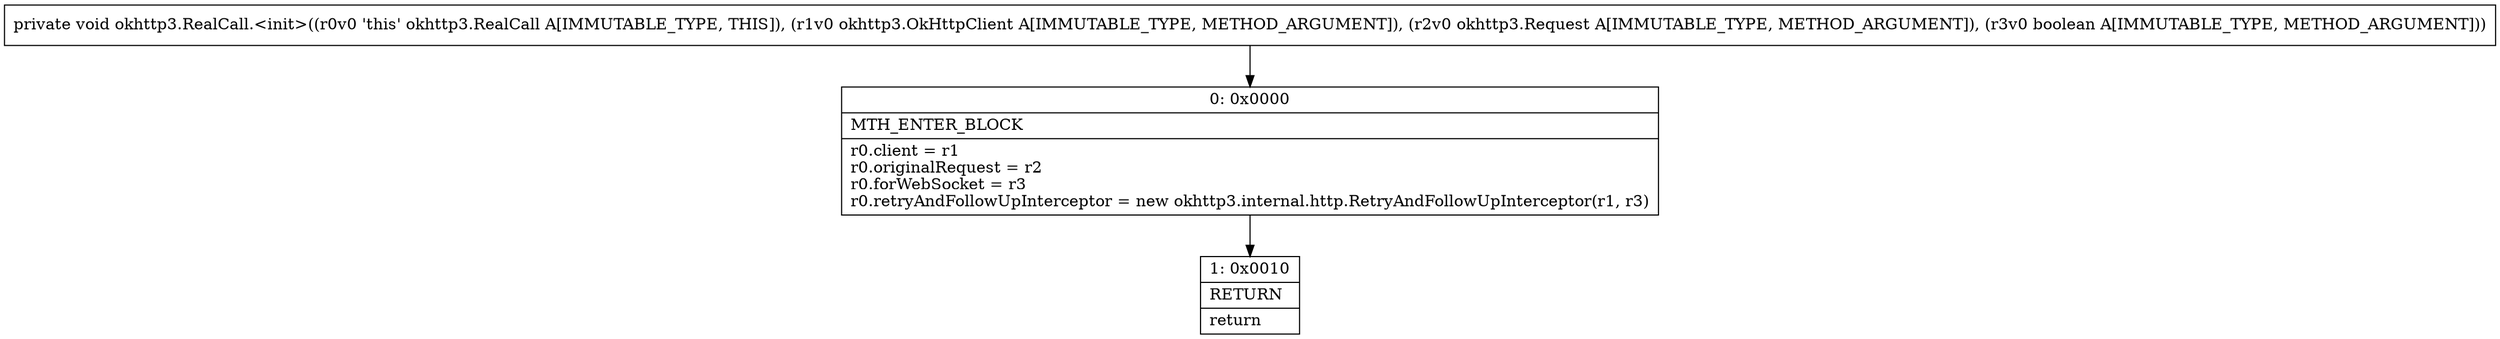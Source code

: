 digraph "CFG forokhttp3.RealCall.\<init\>(Lokhttp3\/OkHttpClient;Lokhttp3\/Request;Z)V" {
Node_0 [shape=record,label="{0\:\ 0x0000|MTH_ENTER_BLOCK\l|r0.client = r1\lr0.originalRequest = r2\lr0.forWebSocket = r3\lr0.retryAndFollowUpInterceptor = new okhttp3.internal.http.RetryAndFollowUpInterceptor(r1, r3)\l}"];
Node_1 [shape=record,label="{1\:\ 0x0010|RETURN\l|return\l}"];
MethodNode[shape=record,label="{private void okhttp3.RealCall.\<init\>((r0v0 'this' okhttp3.RealCall A[IMMUTABLE_TYPE, THIS]), (r1v0 okhttp3.OkHttpClient A[IMMUTABLE_TYPE, METHOD_ARGUMENT]), (r2v0 okhttp3.Request A[IMMUTABLE_TYPE, METHOD_ARGUMENT]), (r3v0 boolean A[IMMUTABLE_TYPE, METHOD_ARGUMENT])) }"];
MethodNode -> Node_0;
Node_0 -> Node_1;
}

